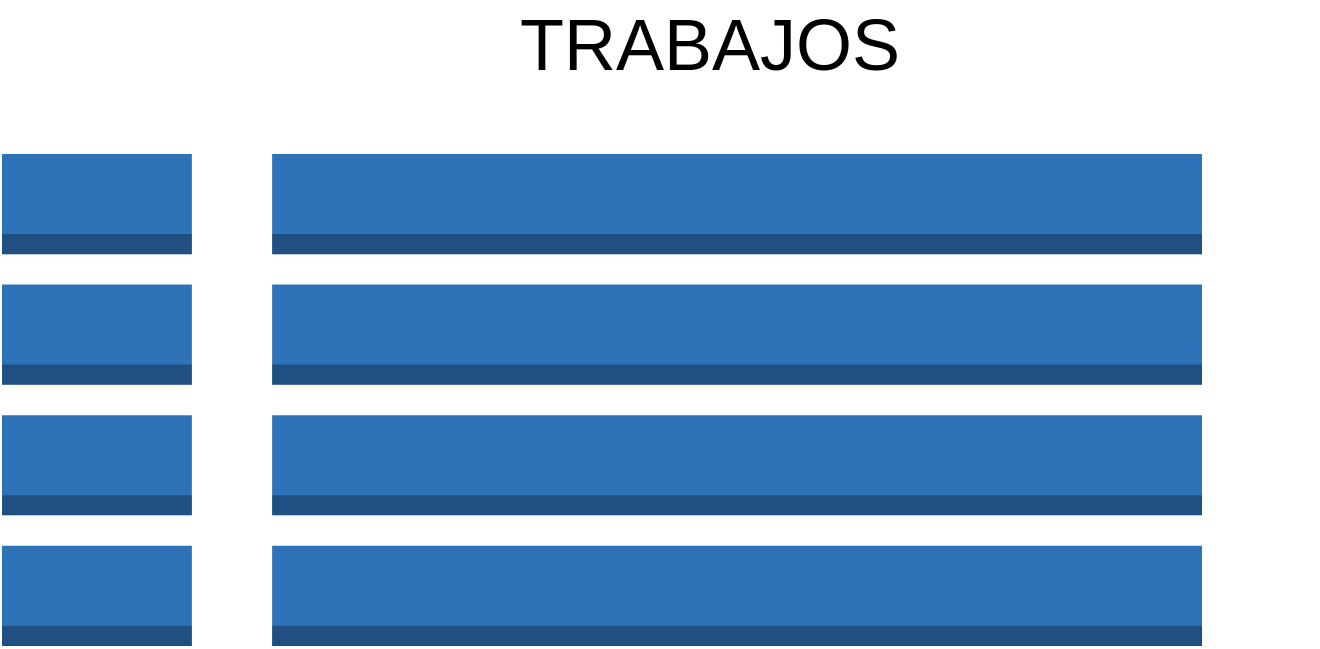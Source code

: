 <mxfile version="21.7.2" type="github">
  <diagram name="Page-1" id="kI56bV-eI_XTsjuPS-jv">
    <mxGraphModel dx="1500" dy="820" grid="1" gridSize="10" guides="1" tooltips="1" connect="1" arrows="1" fold="1" page="1" pageScale="1" pageWidth="827" pageHeight="1169" math="0" shadow="0">
      <root>
        <mxCell id="0" />
        <mxCell id="1" parent="0" />
        <mxCell id="cMQD0sUQLwF3h279yDKl-3" value="" style="outlineConnect=0;dashed=0;verticalLabelPosition=bottom;verticalAlign=top;align=center;html=1;shape=mxgraph.aws3.table;fillColor=#2E73B8;gradientColor=none;" vertex="1" parent="1">
          <mxGeometry x="60" y="110" width="600" height="246" as="geometry" />
        </mxCell>
        <mxCell id="cMQD0sUQLwF3h279yDKl-4" value="&lt;font style=&quot;font-size: 36px;&quot;&gt;TRABAJOS&lt;/font&gt;" style="text;html=1;strokeColor=none;fillColor=none;align=center;verticalAlign=middle;whiteSpace=wrap;rounded=0;" vertex="1" parent="1">
          <mxGeometry x="384" y="40" width="60" height="30" as="geometry" />
        </mxCell>
        <mxCell id="cMQD0sUQLwF3h279yDKl-6" value="" style="shape=image;html=1;verticalAlign=top;verticalLabelPosition=bottom;labelBackgroundColor=#ffffff;imageAspect=0;aspect=fixed;image=https://cdn1.iconfinder.com/data/icons/unicons-line-vol-3/24/edit-128.png;fillColor=#FFFF00;" vertex="1" parent="1">
          <mxGeometry x="680" y="120" width="38" height="38" as="geometry" />
        </mxCell>
        <mxCell id="cMQD0sUQLwF3h279yDKl-7" value="" style="shape=image;html=1;verticalAlign=top;verticalLabelPosition=bottom;labelBackgroundColor=#ffffff;imageAspect=0;aspect=fixed;image=https://cdn1.iconfinder.com/data/icons/unicons-line-vol-3/24/edit-128.png;fillColor=#FFFF00;" vertex="1" parent="1">
          <mxGeometry x="680" y="180" width="38" height="38" as="geometry" />
        </mxCell>
        <mxCell id="cMQD0sUQLwF3h279yDKl-8" value="" style="shape=image;html=1;verticalAlign=top;verticalLabelPosition=bottom;labelBackgroundColor=#ffffff;imageAspect=0;aspect=fixed;image=https://cdn1.iconfinder.com/data/icons/unicons-line-vol-3/24/edit-128.png;fillColor=#FFFF00;" vertex="1" parent="1">
          <mxGeometry x="680" y="240" width="38" height="38" as="geometry" />
        </mxCell>
        <mxCell id="cMQD0sUQLwF3h279yDKl-11" value="" style="shape=image;html=1;verticalAlign=top;verticalLabelPosition=bottom;labelBackgroundColor=#ffffff;imageAspect=0;aspect=fixed;image=https://cdn1.iconfinder.com/data/icons/unicons-line-vol-3/24/edit-128.png;fillColor=#FFFF00;" vertex="1" parent="1">
          <mxGeometry x="680" y="310" width="38" height="38" as="geometry" />
        </mxCell>
      </root>
    </mxGraphModel>
  </diagram>
</mxfile>
